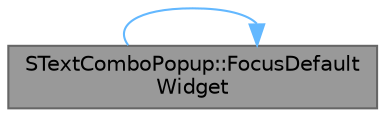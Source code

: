 digraph "STextComboPopup::FocusDefaultWidget"
{
 // INTERACTIVE_SVG=YES
 // LATEX_PDF_SIZE
  bgcolor="transparent";
  edge [fontname=Helvetica,fontsize=10,labelfontname=Helvetica,labelfontsize=10];
  node [fontname=Helvetica,fontsize=10,shape=box,height=0.2,width=0.4];
  rankdir="LR";
  Node1 [id="Node000001",label="STextComboPopup::FocusDefault\lWidget",height=0.2,width=0.4,color="gray40", fillcolor="grey60", style="filled", fontcolor="black",tooltip="focuses the control on the OK button"];
  Node1 -> Node1 [id="edge1_Node000001_Node000001",color="steelblue1",style="solid",tooltip=" "];
}
